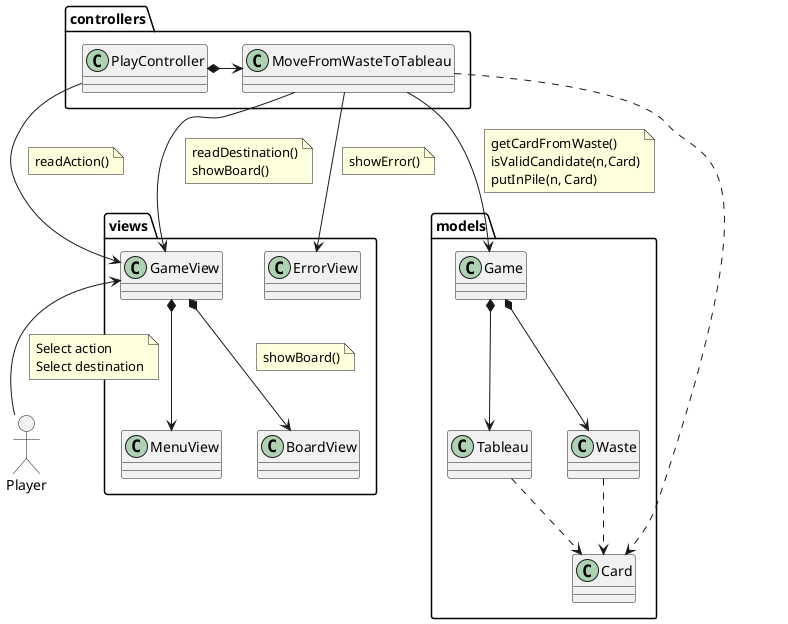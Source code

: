 @startuml UCAnalysis_MoveFromWasteToTableau
mix_actor Player

package views {
    class MenuView
    class ErrorView
    class GameView
    class BoardView

    GameView *--> BoardView
    note on link: showBoard()
    
    GameView *--> MenuView
}   

package controllers {
    class PlayController
    class MoveFromWasteToTableau
    PlayController *-right-> MoveFromWasteToTableau
}

package models {
    class Game
    class Card
    class Tableau
    class Waste
    Tableau ..> Card
    Waste ..> Card
    Game *-->Waste
    Game *-->Tableau
}


Player -up-> GameView
note on link: Select action\
\nSelect destination

MoveFromWasteToTableau ..> Card
PlayController --> GameView
note on link: readAction()


MoveFromWasteToTableau -down-> GameView
note on link: readDestination()\nshowBoard()
MoveFromWasteToTableau -down-> Game
note on link: getCardFromWaste()\nisValidCandidate(n,Card)\nputInPile(n, Card)

MoveFromWasteToTableau -down-> ErrorView
note on link: showError()
@enduml